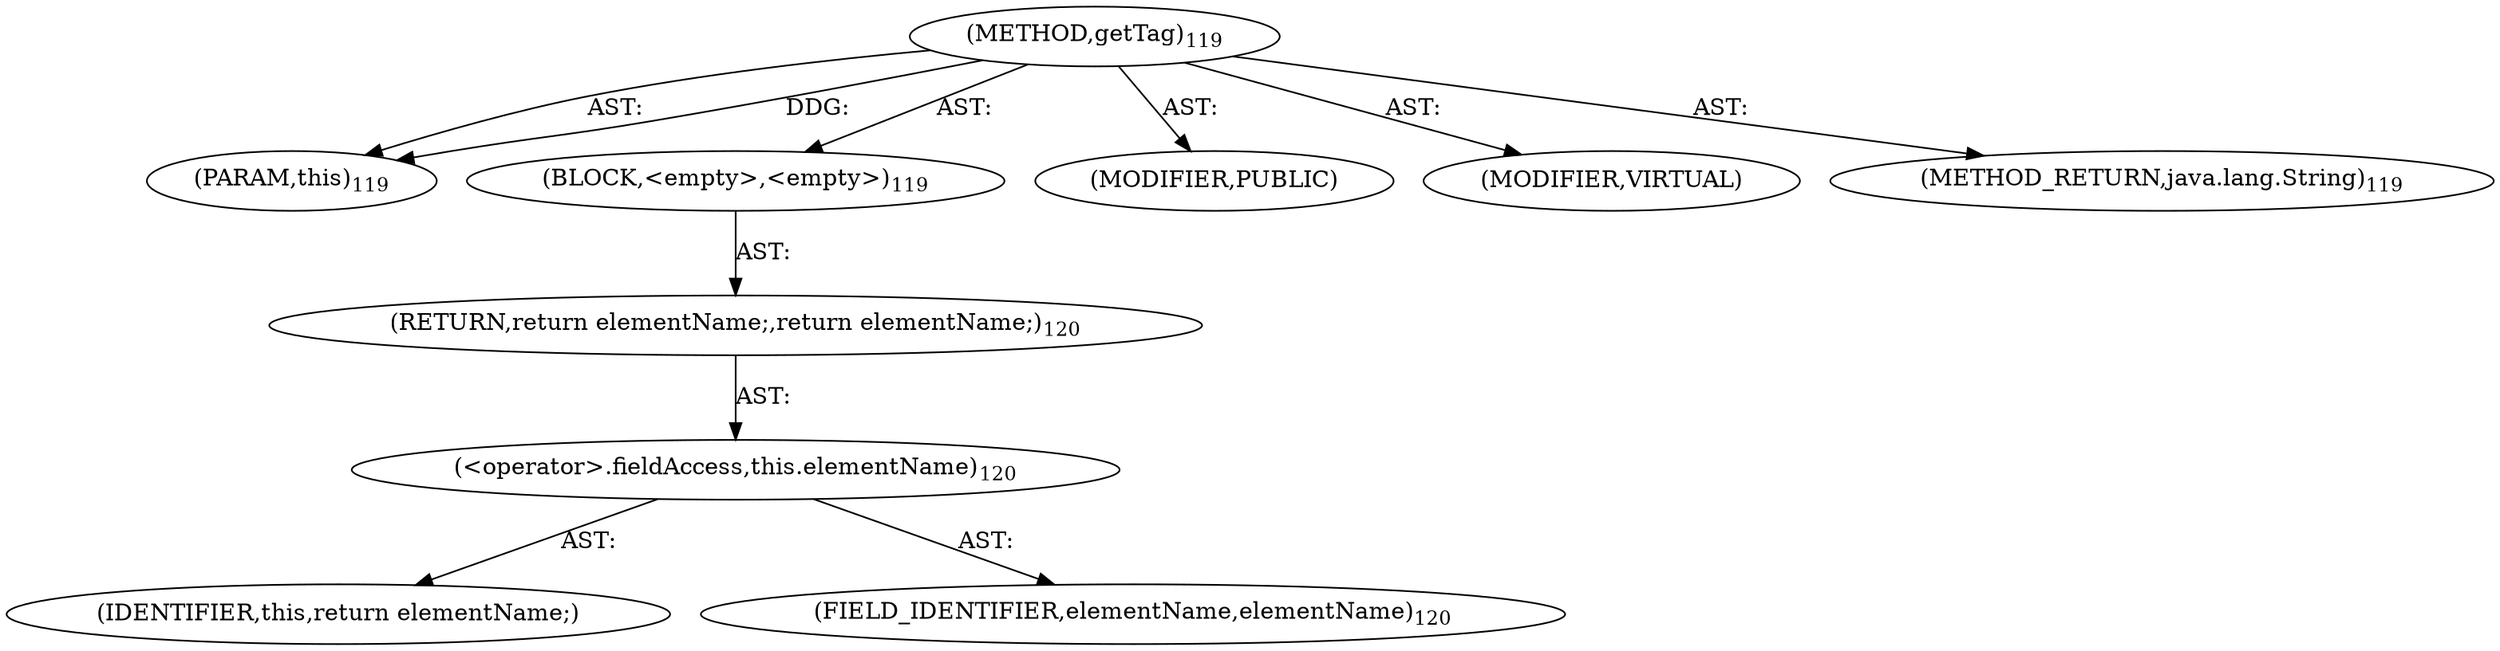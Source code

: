 digraph "getTag" {  
"111669149697" [label = <(METHOD,getTag)<SUB>119</SUB>> ]
"115964117007" [label = <(PARAM,this)<SUB>119</SUB>> ]
"25769803777" [label = <(BLOCK,&lt;empty&gt;,&lt;empty&gt;)<SUB>119</SUB>> ]
"146028888064" [label = <(RETURN,return elementName;,return elementName;)<SUB>120</SUB>> ]
"30064771078" [label = <(&lt;operator&gt;.fieldAccess,this.elementName)<SUB>120</SUB>> ]
"68719476774" [label = <(IDENTIFIER,this,return elementName;)> ]
"55834574851" [label = <(FIELD_IDENTIFIER,elementName,elementName)<SUB>120</SUB>> ]
"133143986184" [label = <(MODIFIER,PUBLIC)> ]
"133143986185" [label = <(MODIFIER,VIRTUAL)> ]
"128849018881" [label = <(METHOD_RETURN,java.lang.String)<SUB>119</SUB>> ]
  "111669149697" -> "115964117007"  [ label = "AST: "] 
  "111669149697" -> "25769803777"  [ label = "AST: "] 
  "111669149697" -> "133143986184"  [ label = "AST: "] 
  "111669149697" -> "133143986185"  [ label = "AST: "] 
  "111669149697" -> "128849018881"  [ label = "AST: "] 
  "25769803777" -> "146028888064"  [ label = "AST: "] 
  "146028888064" -> "30064771078"  [ label = "AST: "] 
  "30064771078" -> "68719476774"  [ label = "AST: "] 
  "30064771078" -> "55834574851"  [ label = "AST: "] 
  "111669149697" -> "115964117007"  [ label = "DDG: "] 
}
